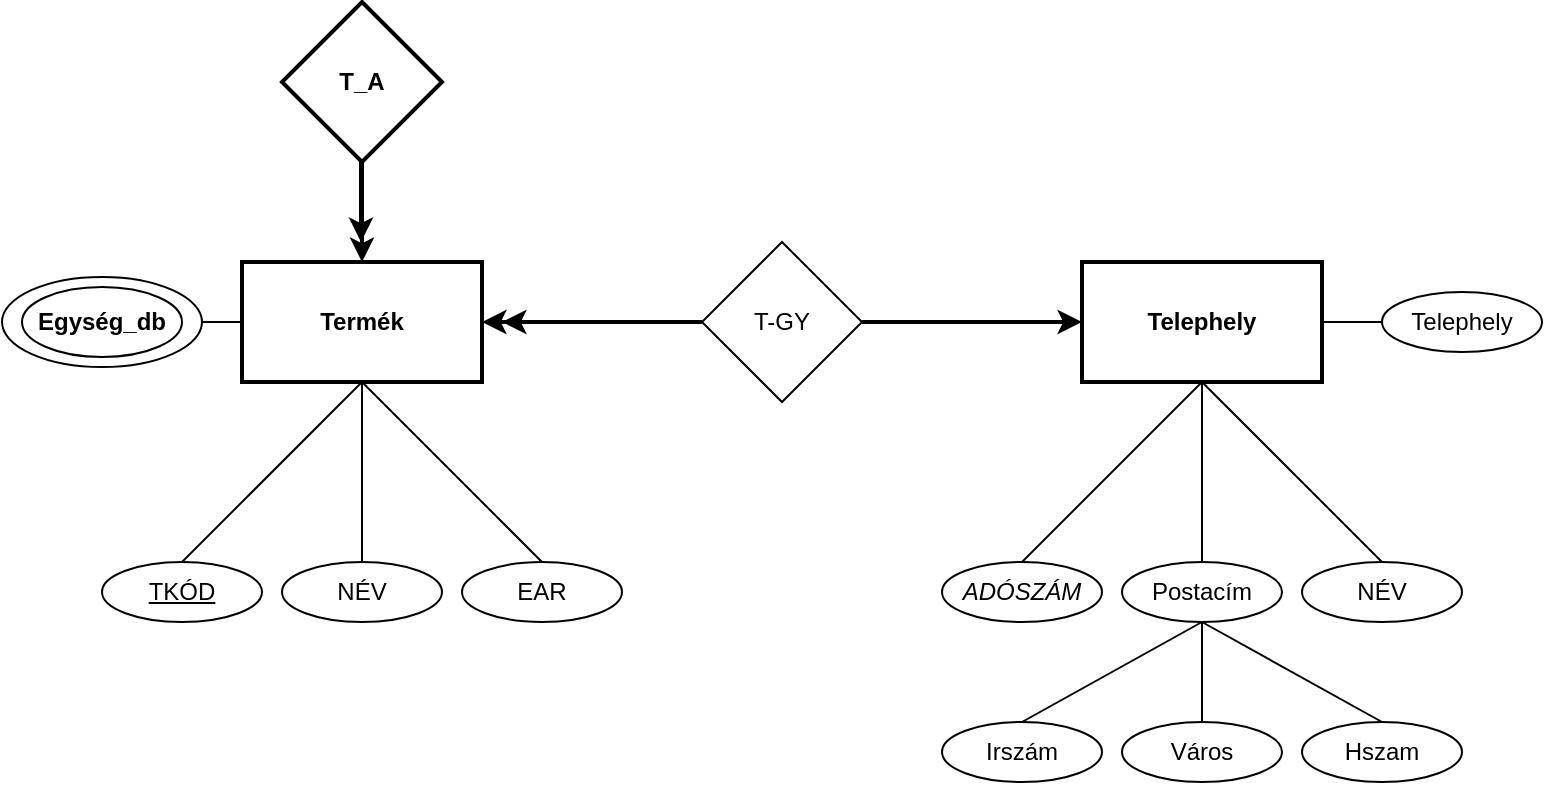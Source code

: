 <mxfile version="26.0.16">
  <diagram name="1 oldal" id="6v6tZSbkRN1Iuugm__Hn">
    <mxGraphModel dx="794" dy="457" grid="1" gridSize="10" guides="1" tooltips="1" connect="1" arrows="1" fold="1" page="1" pageScale="1" pageWidth="827" pageHeight="1169" math="0" shadow="0">
      <root>
        <mxCell id="0" />
        <mxCell id="1" parent="0" />
        <mxCell id="dRhvu17BhrYV3VOlv1lU-1" value="&lt;b&gt;Termék&lt;/b&gt;" style="rounded=0;whiteSpace=wrap;html=1;strokeWidth=2;" parent="1" vertex="1">
          <mxGeometry x="160" y="160" width="120" height="60" as="geometry" />
        </mxCell>
        <mxCell id="dRhvu17BhrYV3VOlv1lU-3" value="T-GY" style="rhombus;whiteSpace=wrap;html=1;" parent="1" vertex="1">
          <mxGeometry x="390" y="150" width="80" height="80" as="geometry" />
        </mxCell>
        <mxCell id="dRhvu17BhrYV3VOlv1lU-4" value="&lt;b&gt;Telephely&lt;/b&gt;" style="rounded=0;whiteSpace=wrap;html=1;strokeWidth=2;" parent="1" vertex="1">
          <mxGeometry x="580" y="160" width="120" height="60" as="geometry" />
        </mxCell>
        <mxCell id="dRhvu17BhrYV3VOlv1lU-5" value="&lt;u&gt;TKÓD&lt;/u&gt;" style="ellipse;whiteSpace=wrap;html=1;" parent="1" vertex="1">
          <mxGeometry x="90" y="310" width="80" height="30" as="geometry" />
        </mxCell>
        <mxCell id="dRhvu17BhrYV3VOlv1lU-6" value="NÉV" style="ellipse;whiteSpace=wrap;html=1;" parent="1" vertex="1">
          <mxGeometry x="180" y="310" width="80" height="30" as="geometry" />
        </mxCell>
        <mxCell id="dRhvu17BhrYV3VOlv1lU-7" value="EAR" style="ellipse;whiteSpace=wrap;html=1;" parent="1" vertex="1">
          <mxGeometry x="270" y="310" width="80" height="30" as="geometry" />
        </mxCell>
        <mxCell id="dRhvu17BhrYV3VOlv1lU-8" value="&lt;i&gt;ADÓSZÁM&lt;/i&gt;" style="ellipse;whiteSpace=wrap;html=1;" parent="1" vertex="1">
          <mxGeometry x="510" y="310" width="80" height="30" as="geometry" />
        </mxCell>
        <mxCell id="dRhvu17BhrYV3VOlv1lU-9" value="Postacím" style="ellipse;whiteSpace=wrap;html=1;" parent="1" vertex="1">
          <mxGeometry x="600" y="310" width="80" height="30" as="geometry" />
        </mxCell>
        <mxCell id="dRhvu17BhrYV3VOlv1lU-10" value="NÉV" style="ellipse;whiteSpace=wrap;html=1;" parent="1" vertex="1">
          <mxGeometry x="690" y="310" width="80" height="30" as="geometry" />
        </mxCell>
        <mxCell id="dRhvu17BhrYV3VOlv1lU-11" value="Irszám" style="ellipse;whiteSpace=wrap;html=1;" parent="1" vertex="1">
          <mxGeometry x="510" y="390" width="80" height="30" as="geometry" />
        </mxCell>
        <mxCell id="dRhvu17BhrYV3VOlv1lU-12" value="Város" style="ellipse;whiteSpace=wrap;html=1;" parent="1" vertex="1">
          <mxGeometry x="600" y="390" width="80" height="30" as="geometry" />
        </mxCell>
        <mxCell id="dRhvu17BhrYV3VOlv1lU-13" value="Hszam" style="ellipse;whiteSpace=wrap;html=1;" parent="1" vertex="1">
          <mxGeometry x="690" y="390" width="80" height="30" as="geometry" />
        </mxCell>
        <mxCell id="dRhvu17BhrYV3VOlv1lU-14" value="" style="endArrow=none;html=1;rounded=0;exitX=0.5;exitY=0;exitDx=0;exitDy=0;entryX=0.5;entryY=1;entryDx=0;entryDy=0;" parent="1" source="dRhvu17BhrYV3VOlv1lU-5" target="dRhvu17BhrYV3VOlv1lU-1" edge="1">
          <mxGeometry width="50" height="50" relative="1" as="geometry">
            <mxPoint x="420" y="280" as="sourcePoint" />
            <mxPoint x="190" y="230" as="targetPoint" />
          </mxGeometry>
        </mxCell>
        <mxCell id="dRhvu17BhrYV3VOlv1lU-15" value="" style="endArrow=none;html=1;rounded=0;exitX=0.5;exitY=0;exitDx=0;exitDy=0;entryX=0.5;entryY=1;entryDx=0;entryDy=0;" parent="1" source="dRhvu17BhrYV3VOlv1lU-6" target="dRhvu17BhrYV3VOlv1lU-1" edge="1">
          <mxGeometry width="50" height="50" relative="1" as="geometry">
            <mxPoint x="420" y="280" as="sourcePoint" />
            <mxPoint x="470" y="230" as="targetPoint" />
          </mxGeometry>
        </mxCell>
        <mxCell id="dRhvu17BhrYV3VOlv1lU-16" value="" style="endArrow=none;html=1;rounded=0;exitX=0.5;exitY=0;exitDx=0;exitDy=0;entryX=0.5;entryY=1;entryDx=0;entryDy=0;" parent="1" source="dRhvu17BhrYV3VOlv1lU-7" target="dRhvu17BhrYV3VOlv1lU-1" edge="1">
          <mxGeometry width="50" height="50" relative="1" as="geometry">
            <mxPoint x="420" y="280" as="sourcePoint" />
            <mxPoint x="470" y="230" as="targetPoint" />
          </mxGeometry>
        </mxCell>
        <mxCell id="dRhvu17BhrYV3VOlv1lU-17" value="" style="endArrow=none;html=1;rounded=0;exitX=0.5;exitY=0;exitDx=0;exitDy=0;" parent="1" source="dRhvu17BhrYV3VOlv1lU-8" edge="1">
          <mxGeometry width="50" height="50" relative="1" as="geometry">
            <mxPoint x="420" y="280" as="sourcePoint" />
            <mxPoint x="640" y="220" as="targetPoint" />
          </mxGeometry>
        </mxCell>
        <mxCell id="dRhvu17BhrYV3VOlv1lU-19" value="" style="endArrow=none;html=1;rounded=0;exitX=0.5;exitY=0;exitDx=0;exitDy=0;entryX=0.5;entryY=1;entryDx=0;entryDy=0;" parent="1" source="dRhvu17BhrYV3VOlv1lU-9" target="dRhvu17BhrYV3VOlv1lU-4" edge="1">
          <mxGeometry width="50" height="50" relative="1" as="geometry">
            <mxPoint x="420" y="280" as="sourcePoint" />
            <mxPoint x="470" y="230" as="targetPoint" />
          </mxGeometry>
        </mxCell>
        <mxCell id="dRhvu17BhrYV3VOlv1lU-20" value="" style="endArrow=none;html=1;rounded=0;exitX=0.5;exitY=0;exitDx=0;exitDy=0;entryX=0.5;entryY=1;entryDx=0;entryDy=0;" parent="1" source="dRhvu17BhrYV3VOlv1lU-10" target="dRhvu17BhrYV3VOlv1lU-4" edge="1">
          <mxGeometry width="50" height="50" relative="1" as="geometry">
            <mxPoint x="420" y="280" as="sourcePoint" />
            <mxPoint x="470" y="230" as="targetPoint" />
          </mxGeometry>
        </mxCell>
        <mxCell id="dRhvu17BhrYV3VOlv1lU-22" value="" style="endArrow=classic;html=1;rounded=0;exitX=1;exitY=0.5;exitDx=0;exitDy=0;entryX=0;entryY=0.5;entryDx=0;entryDy=0;strokeWidth=2;" parent="1" source="dRhvu17BhrYV3VOlv1lU-3" target="dRhvu17BhrYV3VOlv1lU-4" edge="1">
          <mxGeometry width="50" height="50" relative="1" as="geometry">
            <mxPoint x="490" y="250" as="sourcePoint" />
            <mxPoint x="540" y="200" as="targetPoint" />
          </mxGeometry>
        </mxCell>
        <mxCell id="dRhvu17BhrYV3VOlv1lU-23" value="" style="endArrow=classic;html=1;rounded=0;entryX=1;entryY=0.5;entryDx=0;entryDy=0;exitX=0;exitY=0.5;exitDx=0;exitDy=0;strokeWidth=2;" parent="1" source="dRhvu17BhrYV3VOlv1lU-3" target="dRhvu17BhrYV3VOlv1lU-1" edge="1">
          <mxGeometry width="50" height="50" relative="1" as="geometry">
            <mxPoint x="320" y="230" as="sourcePoint" />
            <mxPoint x="370" y="180" as="targetPoint" />
          </mxGeometry>
        </mxCell>
        <mxCell id="dRhvu17BhrYV3VOlv1lU-24" value="" style="endArrow=classic;html=1;rounded=0;exitX=0;exitY=0.5;exitDx=0;exitDy=0;strokeWidth=2;" parent="1" source="dRhvu17BhrYV3VOlv1lU-3" edge="1">
          <mxGeometry width="50" height="50" relative="1" as="geometry">
            <mxPoint x="420" y="280" as="sourcePoint" />
            <mxPoint x="290" y="190" as="targetPoint" />
          </mxGeometry>
        </mxCell>
        <mxCell id="dRhvu17BhrYV3VOlv1lU-25" value="Telephely" style="ellipse;whiteSpace=wrap;html=1;" parent="1" vertex="1">
          <mxGeometry x="730" y="175" width="80" height="30" as="geometry" />
        </mxCell>
        <mxCell id="dRhvu17BhrYV3VOlv1lU-26" value="" style="endArrow=none;html=1;rounded=0;exitX=0;exitY=0.5;exitDx=0;exitDy=0;entryX=1;entryY=0.5;entryDx=0;entryDy=0;" parent="1" source="dRhvu17BhrYV3VOlv1lU-25" target="dRhvu17BhrYV3VOlv1lU-4" edge="1">
          <mxGeometry width="50" height="50" relative="1" as="geometry">
            <mxPoint x="420" y="280" as="sourcePoint" />
            <mxPoint x="470" y="230" as="targetPoint" />
          </mxGeometry>
        </mxCell>
        <mxCell id="dRhvu17BhrYV3VOlv1lU-27" value="" style="endArrow=none;html=1;rounded=0;exitX=0.5;exitY=0;exitDx=0;exitDy=0;entryX=0.5;entryY=1;entryDx=0;entryDy=0;" parent="1" source="dRhvu17BhrYV3VOlv1lU-11" target="dRhvu17BhrYV3VOlv1lU-9" edge="1">
          <mxGeometry width="50" height="50" relative="1" as="geometry">
            <mxPoint x="420" y="280" as="sourcePoint" />
            <mxPoint x="470" y="230" as="targetPoint" />
          </mxGeometry>
        </mxCell>
        <mxCell id="dRhvu17BhrYV3VOlv1lU-28" value="" style="endArrow=none;html=1;rounded=0;entryX=0.5;entryY=1;entryDx=0;entryDy=0;exitX=0.5;exitY=0;exitDx=0;exitDy=0;" parent="1" source="dRhvu17BhrYV3VOlv1lU-12" target="dRhvu17BhrYV3VOlv1lU-9" edge="1">
          <mxGeometry width="50" height="50" relative="1" as="geometry">
            <mxPoint x="630" y="400" as="sourcePoint" />
            <mxPoint x="680" y="350" as="targetPoint" />
          </mxGeometry>
        </mxCell>
        <mxCell id="dRhvu17BhrYV3VOlv1lU-29" value="" style="endArrow=none;html=1;rounded=0;entryX=0.5;entryY=1;entryDx=0;entryDy=0;exitX=0.5;exitY=0;exitDx=0;exitDy=0;" parent="1" source="dRhvu17BhrYV3VOlv1lU-13" target="dRhvu17BhrYV3VOlv1lU-9" edge="1">
          <mxGeometry width="50" height="50" relative="1" as="geometry">
            <mxPoint x="710" y="400" as="sourcePoint" />
            <mxPoint x="760" y="350" as="targetPoint" />
          </mxGeometry>
        </mxCell>
        <mxCell id="KtxNKEk7Mv9q-SLIf2oM-1" value="&lt;b&gt;T_A&lt;/b&gt;" style="rhombus;whiteSpace=wrap;html=1;strokeWidth=2;" vertex="1" parent="1">
          <mxGeometry x="180" y="30" width="80" height="80" as="geometry" />
        </mxCell>
        <mxCell id="KtxNKEk7Mv9q-SLIf2oM-2" value="" style="ellipse;whiteSpace=wrap;html=1;" vertex="1" parent="1">
          <mxGeometry x="40" y="167.5" width="100" height="45" as="geometry" />
        </mxCell>
        <mxCell id="KtxNKEk7Mv9q-SLIf2oM-3" value="&lt;b&gt;Egység_db&lt;/b&gt;" style="ellipse;whiteSpace=wrap;html=1;" vertex="1" parent="1">
          <mxGeometry x="50" y="172.5" width="80" height="35" as="geometry" />
        </mxCell>
        <mxCell id="KtxNKEk7Mv9q-SLIf2oM-5" value="" style="endArrow=classic;html=1;rounded=0;strokeWidth=2;exitX=0.5;exitY=1;exitDx=0;exitDy=0;entryX=0.5;entryY=0;entryDx=0;entryDy=0;" edge="1" parent="1" source="KtxNKEk7Mv9q-SLIf2oM-1" target="dRhvu17BhrYV3VOlv1lU-1">
          <mxGeometry width="50" height="50" relative="1" as="geometry">
            <mxPoint x="170" y="110" as="sourcePoint" />
            <mxPoint x="220" y="150" as="targetPoint" />
          </mxGeometry>
        </mxCell>
        <mxCell id="KtxNKEk7Mv9q-SLIf2oM-6" value="" style="endArrow=none;html=1;rounded=0;exitX=1;exitY=0.5;exitDx=0;exitDy=0;entryX=0;entryY=0.5;entryDx=0;entryDy=0;" edge="1" parent="1" source="KtxNKEk7Mv9q-SLIf2oM-2" target="dRhvu17BhrYV3VOlv1lU-1">
          <mxGeometry width="50" height="50" relative="1" as="geometry">
            <mxPoint x="120" y="160" as="sourcePoint" />
            <mxPoint x="170" y="110" as="targetPoint" />
          </mxGeometry>
        </mxCell>
        <mxCell id="KtxNKEk7Mv9q-SLIf2oM-9" value="" style="endArrow=classic;html=1;rounded=0;strokeWidth=2;entryX=0.5;entryY=0;entryDx=0;entryDy=0;" edge="1" parent="1">
          <mxGeometry width="50" height="50" relative="1" as="geometry">
            <mxPoint x="219.5" y="110" as="sourcePoint" />
            <mxPoint x="219.5" y="150" as="targetPoint" />
          </mxGeometry>
        </mxCell>
      </root>
    </mxGraphModel>
  </diagram>
</mxfile>
